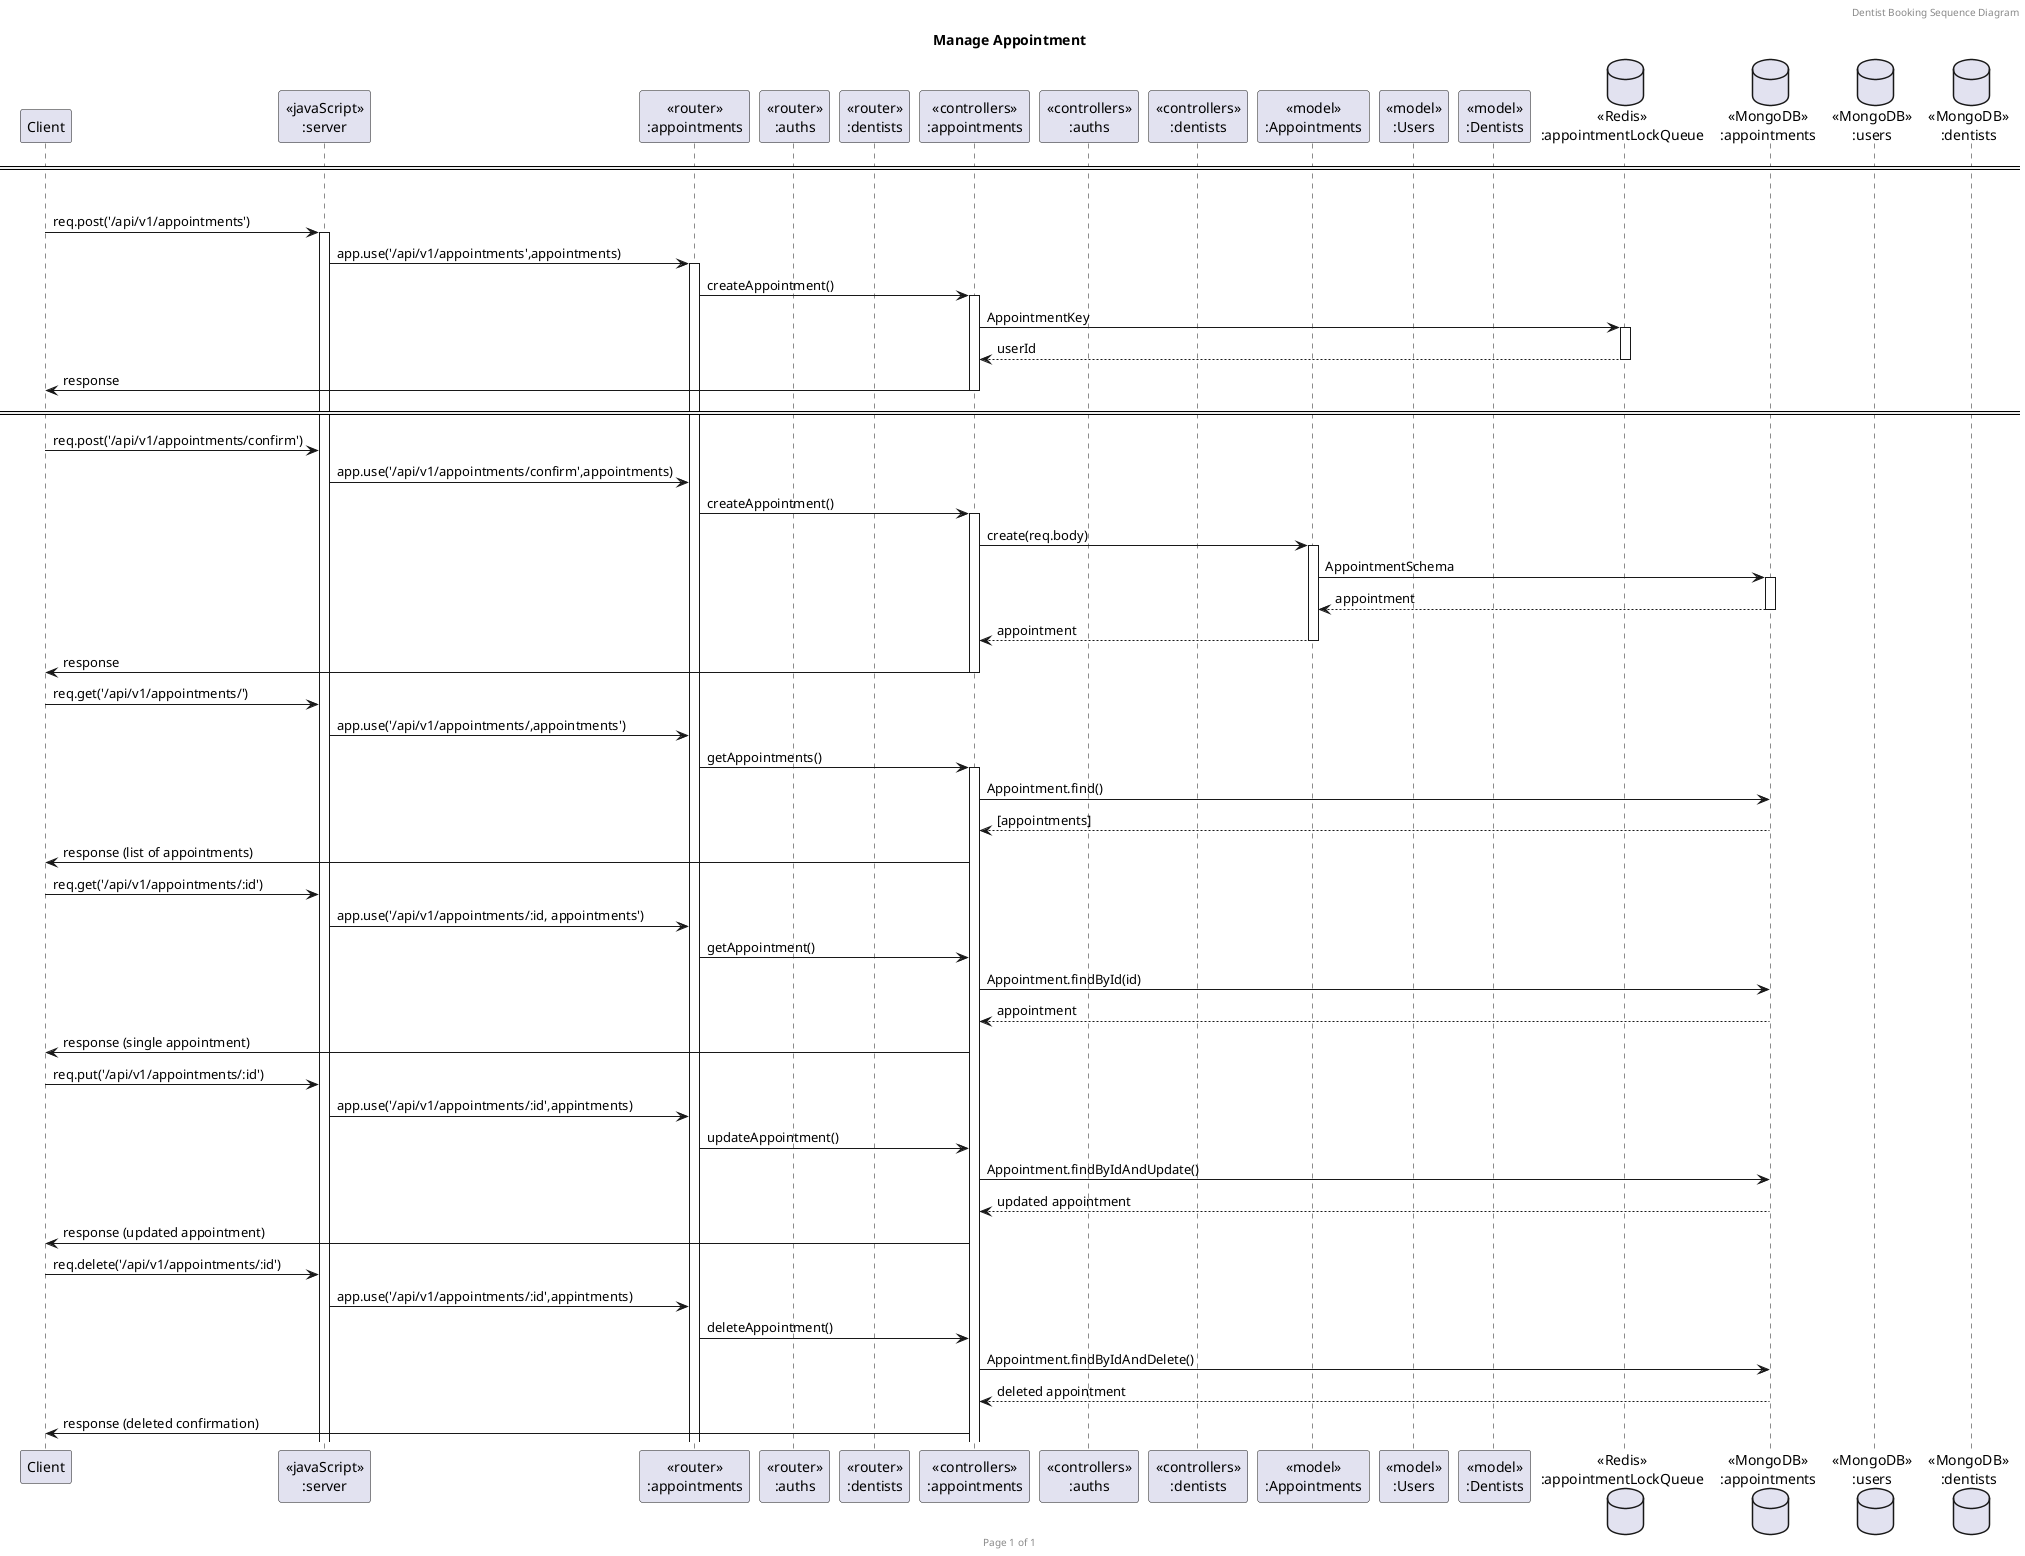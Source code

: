 @startuml
header Dentist Booking Sequence Diagram
footer Page %page% of %lastpage%
title "Manage Appointment"

participant "Client" as client
participant "<<javaScript>>\n:server" as server
participant "<<router>>\n:appointments" as routerAppointments
participant "<<router>>\n:auths" as routerAuth
participant "<<router>>\n:dentists" as routerDentists
participant "<<controllers>>\n:appointments" as controllersAppointments
participant "<<controllers>>\n:auths" as controllersAuth
participant "<<controllers>>\n:dentists" as controllersDentists
participant "<<model>>\n:Appointments" as modelAppointment
participant "<<model>>\n:Users" as modelUser
participant "<<model>>\n:Dentists" as modelDentist
database "<<Redis>>\n:appointmentLockQueue" as AppointmentsLockDatabase
database "<<MongoDB>>\n:appointments" as AppointmentsDatabase
database "<<MongoDB>>\n:users" as UsersDatabase
database "<<MongoDB>>\n:dentists" as DentistsDatabase

== ==
group get all appointments
client->server ++:req.post('/api/v1/appointments')
server->routerAppointments ++:app.use('/api/v1/appointments',appointments)
routerAppointments -> controllersAppointments ++:createAppointment()
controllersAppointments ->AppointmentsLockDatabase ++: AppointmentKey
controllersAppointments <-- AppointmentsLockDatabase --:userId
controllersAppointments->client --:response
== ==

client->server :req.post('/api/v1/appointments/confirm')
server->routerAppointments :app.use('/api/v1/appointments/confirm',appointments)
routerAppointments -> controllersAppointments ++:createAppointment()
controllersAppointments->modelAppointment ++:create(req.body)
modelAppointment ->AppointmentsDatabase ++: AppointmentSchema
AppointmentsDatabase --> modelAppointment --: appointment
controllersAppointments <-- modelAppointment --:appointment
controllersAppointments->client --:response

client->server :req.get('/api/v1/appointments/')
server->routerAppointments :app.use('/api/v1/appointments/,appointments')
routerAppointments -> controllersAppointments ++: getAppointments()
controllersAppointments -> AppointmentsDatabase : Appointment.find()
AppointmentsDatabase --> controllersAppointments : [appointments]
controllersAppointments -> client : response (list of appointments)

client->server :req.get('/api/v1/appointments/:id')
server->routerAppointments :app.use('/api/v1/appointments/:id, appointments')
routerAppointments -> controllersAppointments : getAppointment()
controllersAppointments -> AppointmentsDatabase : Appointment.findById(id)
AppointmentsDatabase --> controllersAppointments : appointment
controllersAppointments -> client : response (single appointment)

client->server :req.put('/api/v1/appointments/:id')
server->routerAppointments :app.use('/api/v1/appointments/:id',appintments)
routerAppointments -> controllersAppointments : updateAppointment()
controllersAppointments -> AppointmentsDatabase : Appointment.findByIdAndUpdate()
AppointmentsDatabase --> controllersAppointments : updated appointment
controllersAppointments -> client : response (updated appointment)

client->server :req.delete('/api/v1/appointments/:id')
server->routerAppointments :app.use('/api/v1/appointments/:id',appintments)
routerAppointments -> controllersAppointments : deleteAppointment()
controllersAppointments -> AppointmentsDatabase : Appointment.findByIdAndDelete()
AppointmentsDatabase --> controllersAppointments : deleted appointment
controllersAppointments -> client : response (deleted confirmation)
@enduml